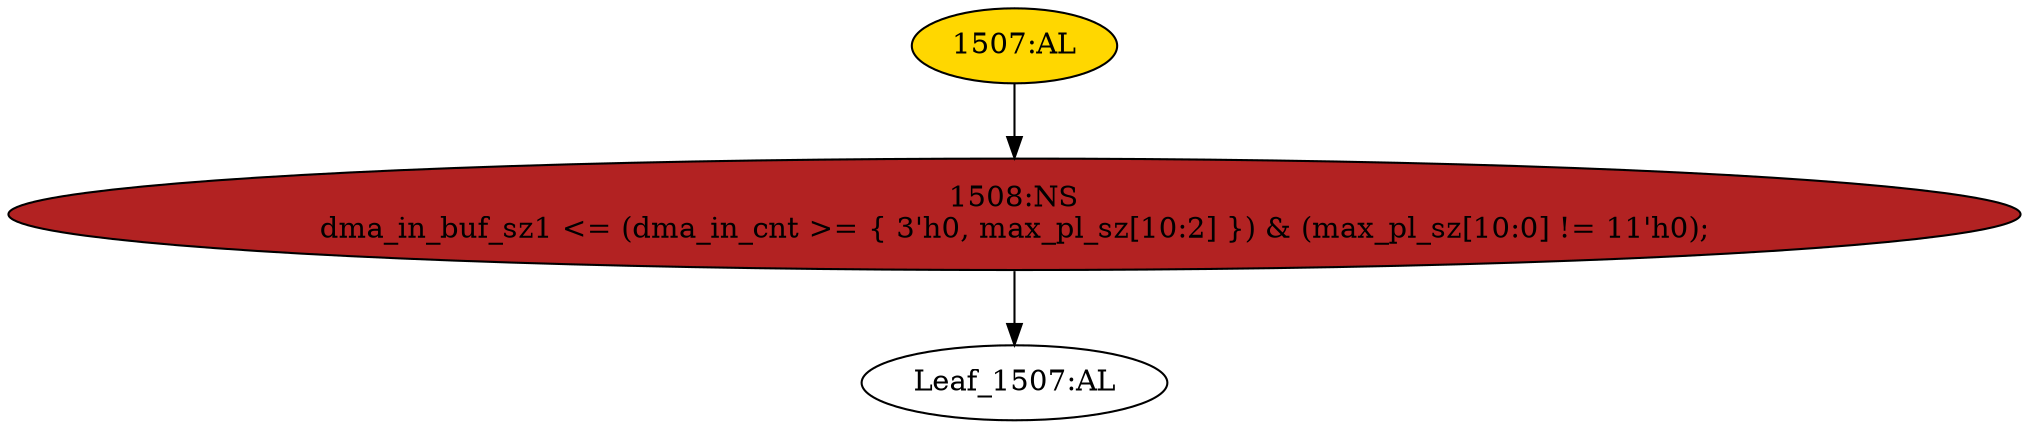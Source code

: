 strict digraph "" {
	node [label="\N"];
	"Leaf_1507:AL"	 [def_var="['dma_in_buf_sz1']",
		label="Leaf_1507:AL"];
	"1507:AL"	 [ast="<pyverilog.vparser.ast.Always object at 0x7f0a38eba850>",
		clk_sens=True,
		fillcolor=gold,
		label="1507:AL",
		sens="['clk']",
		statements="[]",
		style=filled,
		typ=Always,
		use_var="['dma_in_cnt', 'max_pl_sz']"];
	"1508:NS"	 [ast="<pyverilog.vparser.ast.NonblockingSubstitution object at 0x7f0a38eba950>",
		fillcolor=firebrick,
		label="1508:NS
dma_in_buf_sz1 <= (dma_in_cnt >= { 3'h0, max_pl_sz[10:2] }) & (max_pl_sz[10:0] != 11'h0);",
		statements="[<pyverilog.vparser.ast.NonblockingSubstitution object at 0x7f0a38eba950>]",
		style=filled,
		typ=NonblockingSubstitution];
	"1507:AL" -> "1508:NS"	 [cond="[]",
		lineno=None];
	"1508:NS" -> "Leaf_1507:AL"	 [cond="[]",
		lineno=None];
}

